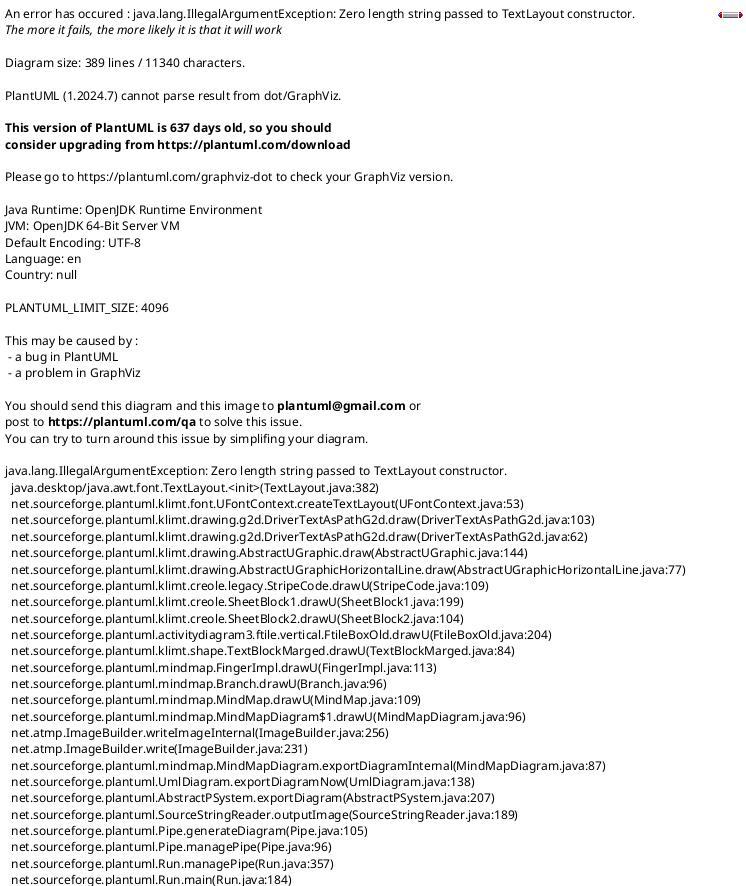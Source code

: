@startmindmap
scale max 850 width
'!include ../../custom.conf
*[#darkcyan]:[[https://docs.substrate.io/tutorials/get-started/permissioned-network/ Authorize specific nodes]] [[#总览 返回]]
<code>

using the node authorization pallet

The node-authorization pallet is a prebuilt FRAME pallet
that enables you to manage a configurable set of nodes
for a network. Each node is identified by a PeerId.

Each PeerId is owned by one and only one AccountId
that claims the node.
</code>;
**[#mediumorchid]:Why permissioned network
<code>

In Add trusted nodes, you saw how to build a simple
network with a known set of validator nodes. That tutorial
illustrated a simplified version of a permissioned network.

In a permissioned network, only authorized nodes are allowed
to perform specific network activities. For example, you might
grant some nodes the permission to validate blocks and other
nodes the permission to propagate transactions.

A blockchain with nodes that are granted specific permissions
is different from a public or permissionless blockchain.
In a permissionless blockchain, anyone can join the network
by running the node software on suitable hardware. In general,
a permissionless blockchain offers greater decentralization of
the network. However, there are use cases where creating a
permissioned blockchain might be appropriate.

For example,a permissioned blockchain would be suitable for
the following types of projects:

1. For a private or consortium network
such as a private enterprise or a non-profit organization.
2. In highly-regulated data environments
such as healthcare, finance, or business-to-business ledgers.
3. For testing of a pre-public blockchain network at scale.
</code>;
**[#mediumorchid] Node authorization and ownership
***:There are two ways you can authorize a node to join the network:
<code>

1. By adding the PeerId to the list of predefined nodes.
You must be approved by the governance or sudo pallet
in the network to do this.

2. By asking for a paired peer connection from a specific node.
This node can either be a predefined node PeerId or a normal one.
</code>;
***:any user can claim to be the owner of a PeerId
<code>

To protect against false claims, you should claim
the node before you start the node.

After you start the node, its PeerID is visible to
the network and anyone could subsequently claim it.
</code>;
***:As the owner of a node
<code>

you can add and remove connections for your node.

For example, you can manipulate the connection
between a predefined node and your node or
between your node and other non-predefined nodes.

You can't change the connections for predefined nodes.
They are always allowed to connect with each other.
</code>;
***:offchain worker
<code>
The node-authorization pallet uses an offchain worker
to configure its node connections.

Make sure to enable the offchain worker when you
start the node because it is disabled by default
for non-authority nodes.
</code>;
*** [[https://wiki.polkadot.network/docs/faq#networking Need to be familiar with peer-to-peer networking in Substrate]]
**:编译一下项目，获取可执行文件
<code>

cd substrate-node-template
git checkout latest
cargo build --release
</code>;
** [[https://docs.substrate.io/tutorials/get-started/permissioned-network/#add-the-node-authorization-pallet Add the node authorization pallet]]
***:Cargo.toml
<code>

the Cargo.toml file controls two important pieces of information:

1. The pallets to be imported as dependencies for the runtime,
including the location and version of the pallets to import.
2. The features in each pallet that should be enabled
when compiling the native Rust binary. By enabling the standard (std)
feature set from each pallet , you can compile the runtime to include
functions, types, and primitives that would otherwise be missing
when you build the WebAssembly binary.
</code>;
**** [[https://doc.rust-lang.org/cargo/guide/dependencies.html cargo dependencies]]
**** [[https://doc.rust-lang.org/cargo/reference/features.html cargo features]]
*** Add note-authorization dependencies
****:runtime/Cargo.toml->[depencies]
<code>

[dependencies]
pallet-node-authorization = {
    default-features = false,
    git = "https://github.com/paritytech/substrate.git",
    tag = "devhub/latest",
    version = "4.0.0-dev" }
<code>;
****:runtime/Cargo.toml->[features]
<code>

[features]
default = ['std']
std = [
 ...
 "pallet-node-authorization/std",    # add this line
 ...
]

如果忘记更新 Cargo.toml 文件中的 features 部分，
可能会在编译运行时二进制文件时看到找不到函数错误。
</code>;
*****:[[https://docs.substrate.io/main-docs/build/build-process/ Build process]]
<code>

本节指定要为此运行时编译的默认功能集是 std 功能集。

使用 std 功能集编译运行时的时候，将启用所有列为依赖项的托盘中的 std 功能。

有关如何使用标准库将运行时编译为原生 Rust 二进制文件以及
使用 no_std 属性编译为 WebAssembly 二进制文件的更多详细信息，
请参阅构建运行时。
</code>;
****:check new dependencies
<code>
cargo check -p node-template-runtime
</code>;
***:Add an administrative rule
<code>

要在本教程中模拟治理(governance)，可以将托盘配置为使用 EnsureRoot 特权功能，
该功能可以使用 Sudo 托盘调用。 Sudo 托盘默认包含在节点模板中，使您能够通过根级
管理帐户进行调用。在生产环境中，将使用更现实的基于治理的检查。
</code>;
****:runtime/src/lib.rs
<code>

use frame_system::EnsureRoot；
</code>;
** Implement the Config trait for the pallet
***:About Pallet Config Trait
<code>


每个托盘都有一个名为 Config 的 Rust 特征。
Config trait 用于识别托盘所需的参数和类型。

添加托盘所需的大多数特定于托盘的代码都是使用 Config 特征实现的。
可以通过参考其 Rust 文档或托盘的源代码来查看您需要为任何托盘实现的内容。

例如，要查看 node-authorization 托盘中的 Config trait
需要实现什么，可以参考托盘节点授权::Config 的 Rust 文档。
</code>;
**** [[Traits: Defining Shared Behavior - The Rust Programming Language](https://doc.rust-lang.org/book/ch10-02-traits.html) Traits]]
**** [[https://paritytech.github.io/substrate/master/pallet_node_authorization/pallet/trait.Config.html pallet_node_authorization::pallet::Config]]
*** To implement the node-authorization pallet in your runtime
**** runtime/src/lib.rs
*****:Add the parameter_types
<code>

parameter_types! {
 pub const MaxWellKnownNodes: u32 = 8；
 pub const MaxPeerIdLength: u32 = 128；
}
</code>;
*****:Add the impl section
<code>

impl pallet_node_authorization::Config for Runtime {
 type Event = Event；
 type MaxWellKnownNodes = MaxWellKnownNodes；
 type MaxPeerIdLength = MaxPeerIdLength；
 type AddOrigin = EnsureRoot<AccountId>；
 type RemoveOrigin = EnsureRoot<AccountId>；
 type SwapOrigin = EnsureRoot<AccountId>; //
 type ResetOrigin = EnsureRoot<AccountId>; //
 type WeightInfo = (); //
}
</code>;
*****:Add the pallet to the construct_runtime macro
<code>

construct_runtime!(
pub enum Runtime where
   Block = Block,
   NodeBlock = opaque::Block,
   UncheckedExtrinsic = UncheckedExtrinsic
 {
   /* Add This Line */
   NodeAuthorization: pallet_node_authorization::{Pallet, Call, Storage, Event<T>, Config<T>},
 }
)；
</code>;
*****:Cargo check
<code>

cargo check -p node-template-runtime
</code>;
***:Add genesis storage for authorized nodes
<code>

Before you can launch the network to use node authorization,
some additional configuration is needed to handle the peer
identifiers and account identifiers .

For example, the PeerId is encoded in bs58 format,
so you need to add a new dependency for the bs58 library
in the node/Cargo.toml to decode the PeerId to get its bytes.

To keep things simple, the authorized nodes are associated
with predefined accounts.
</code>;
****:node/Cargo.toml
<code>

[dependencies]
bs58 = "0.4.0"
</code>;
**** node/src/chain_spec.rs
*****:Add genesis storage for nodes
<code>

// A struct wraps Vec<u8>, represents as our `PeerId`.
use sp_core::OpaquePeerId；
// The genesis config that serves for our pallet.
use node_template_runtime::NodeAuthorizationConfig；
</code>;
*****:Locate the testnet_genesis function
<code>

/// Configure initial storage state for FRAME modules.
fn testnet_genesis(
 wasm_binary: &[u8],
 initial_authorities: Vec<(AuraId, GrandpaId)>,
 root_key: AccountId,
 endowed_accounts: Vec<AccountId>,
 _enable_println: bool,
 ) -> GenesisConfig {
</code>;
*****:Within the GenesisConfig declaration
<code>

 node_authorization: NodeAuthorizationConfig {
   nodes: vec![
     (
       OpaquePeerId(bs58::decode("12D3KooWBmAwcd4PJNJvfV89HwE48nwkRmAgo8Vy3uQEyNNHBox2").into_vec().unwrap()),
       endowed_accounts[0].clone()
     ),
     (
       OpaquePeerId(bs58::decode("12D3KooWQYV9dGMFoRzNStwpXztXaBUjtPqi6aU76ZgUriHhKust").into_vec().unwrap()),
       endowed_accounts[1].clone()
     ),
   ],
 },

在这段代码中，NodeAuthorizationConfig 包含一个 nodes 属性，
它是一个包含两个元素的元组的向量。
1. 元组的第一个元素是 OpaquePeerId。 bs58::decode 操作将人类可读的 PeerId
（例如 12D3KooWBmAwcd4PJNJvfV89HwE48nwkRmAgo8Vy3uQEyNNHBox2）转换为字节。
2. 元组的第二个元素是代表该节点所有者的 AccountId。

此示例使用预定义的 Alice 和 Bob，此处标识为捐赠账户 [0] 和 [1]。
</code>;
**** [[https://docs.substrate.io/reference/command-line-tools/subkey/#well-known-keys 预定义的key]]
***:Verify that the node compiles
<code>

cargo build --release
</code>;
** Launch the permissioned network
***:For the purposes of this tutorial
<code>

现在可以使用预定义帐户的节点密钥和对等标识符来启动许可网络并授权其他节点加入。

出于本教程的目的，将启动四个节点:
1. 其中三个节点与预定义的帐户相关联，并且所有这三个节点都被允许创作和验证区块。
2. 第四个节点是一个子节点，只有在该节点所有者批准的情况下才被授权从选定节点读取数据。
</code>;
***:[[https://docs.substrate.io/tutorials/get-started/permissioned-network/#obtain-node-keys-and-peerids Obtain node keys and peerIDs]]
<code>

现在已经在创世存储（Genesis storage）中配置了与 Alice 和 Bob 账户关联的节点。

可以使用子密钥程序(subkey)检查与预定义帐户关联的密钥，并生成和检查您自己的密钥。

但是，如果运行 subkey generate-node-key 命令，节点密钥和对等标识符是随机生成的，
并且与教程中使用的密钥不匹配。

因为本教程使用预定义的账户和众所周知的节点密钥，所以总结了每个账户的密钥。
</code>;
***:[[https://docs.substrate.io/tutorials/get-started/permissioned-network/#start-the-first-node 使用表中数据启动alice节点]]
<code>

./target/release/node-template
--chain=local
--base-path /tmp/validator1
--alice
--node-key=c12b6d18942f5ee8528c8e2baf4e147b5c5c18710926ea492d09cbd9f6c9f82a
--port 30333
--ws-port 9944
</code>;
***:使用表中数据启动bob节点
<code>

./target/release/node-template
--chain=local
--base-path /tmp/validator2
--bob
--node-key=6ce3be907dbcabf20a9a5a60a712b4256a54196000a8ed4050d352bc113f8c58
--port 30334
--ws-port 9945
</code>;
***[#lightgreen] 两个节点都启动后，您应该能够在两个终端日志中看到创建和完成的新块。
***:Add a third node to the list of well-known nodes
<code>

您可以使用 --name charlie 命令启动第三个节点。
节点授权托盘使用脱链工作者来配置节点连接。
由于第三个节点不是知名节点，并且会将网络中的第四
个节点配置为只读子节点，
因此您必须包含命令行选项以启用脱链工作者(offchain worker)。

./target/release/node-template
--chain=local
--base-path /tmp/validator3
--name charlie
--node-key=3a9d5b35b9fb4c42aafadeca046f6bf56107bd2579687f069b42646684b94d9e
--port 30335
--ws-port=9946
--offchain-worker always
</code>;
***[#lightgreen]:charlie节点没有连接的peers
<code>

启动此节点后，您应该会看到该节点没有连接的对等方。
因为这是一个许可网络，所以必须明确授权该节点进行连接。

Alice 和 Bob 节点在 genesis chain_spec.rsfile 中配置。

必须使用对 Sudo 托盘的调用手动添加所有其他节点。
</code>;
***:[[https://docs.substrate.io/tutorials/get-started/permissioned-network/#authorize-access-for-the-third-node Authorize access for the third node]]
<code>

This tutorial uses the sudo pallet for governance.
Therefore, yu can use the sudo pallet to call the
add_well_known_node function provided by
node-authorization pallet to add the third node.
</code>;
***:[[https://docs.substrate.io/tutorials/get-started/permissioned-network/#add-a-sub-node Add a sub-node]]
<code>

该网络中的第四个节点不是众所周知的节点。
1. 该节点归用户 dave 所有，是 charlie 节点的子节点。
2. 子节点只能通过连接到 charlie 拥有的节点来访问网络。
3. 父节点负责其授权连接的任何子节点，并在子节点需要删除或审计时控制访问。

./target/release/node-template
--chain=local
--base-path /tmp/validator4
--name dave
--node-key=a99331ff4f0e0a0434a6263da0a5823ea3afcfffe590c9f3014e6cf620f2b19a
--port 30336
--ws-port 9947
--offchain-worker always
</code>;
@endmindmap